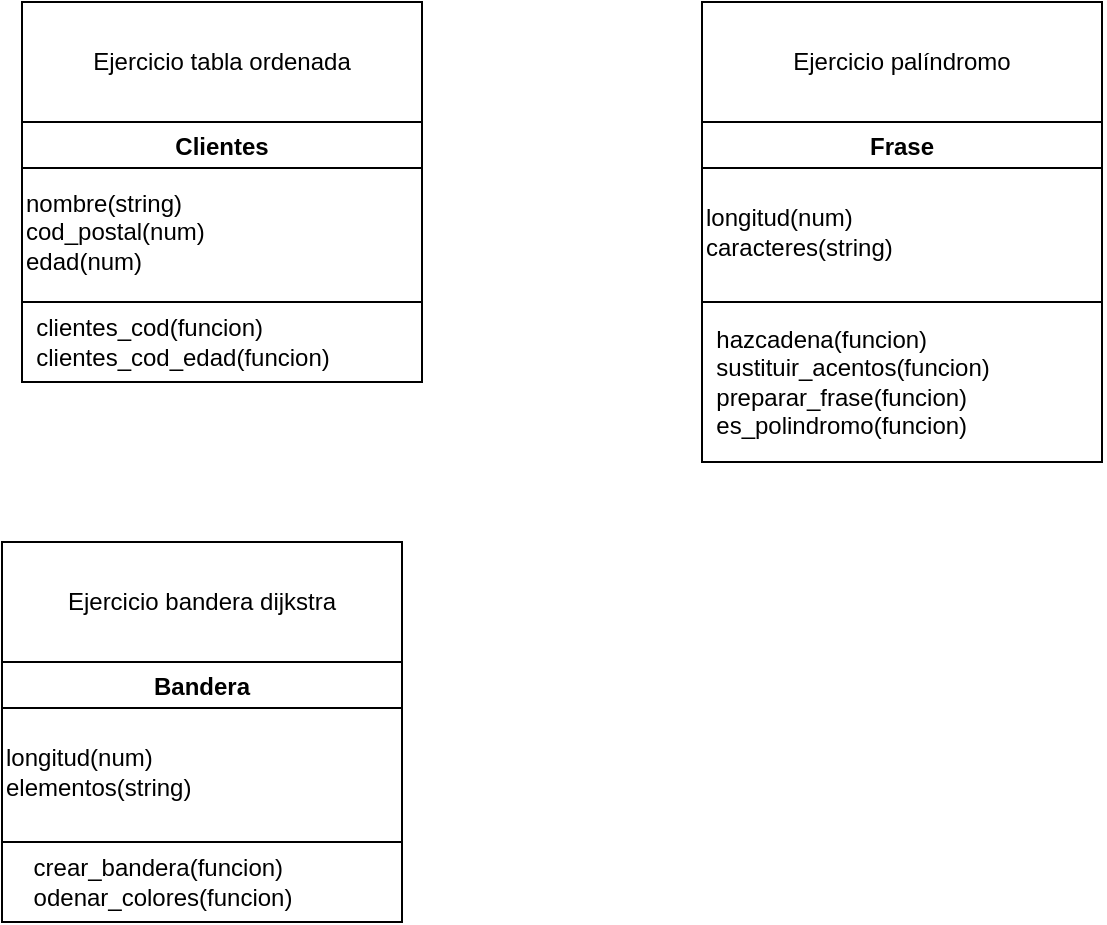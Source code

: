 <mxfile version="16.6.1" type="github">
  <diagram id="C5RBs43oDa-KdzZeNtuy" name="Page-1">
    <mxGraphModel dx="1422" dy="762" grid="1" gridSize="10" guides="1" tooltips="1" connect="1" arrows="1" fold="1" page="1" pageScale="1" pageWidth="827" pageHeight="1169" math="0" shadow="0">
      <root>
        <mxCell id="WIyWlLk6GJQsqaUBKTNV-0" />
        <mxCell id="WIyWlLk6GJQsqaUBKTNV-1" parent="WIyWlLk6GJQsqaUBKTNV-0" />
        <mxCell id="Rt2nQSi5um51-MlJH9z8-1" value="Clientes" style="swimlane;" vertex="1" parent="WIyWlLk6GJQsqaUBKTNV-1">
          <mxGeometry x="90" y="80" width="200" height="130" as="geometry" />
        </mxCell>
        <mxCell id="Rt2nQSi5um51-MlJH9z8-4" value="nombre(string)&lt;br&gt;cod_postal(num)&lt;br&gt;edad(num)" style="text;html=1;align=left;verticalAlign=middle;resizable=0;points=[];autosize=1;strokeColor=none;fillColor=none;" vertex="1" parent="Rt2nQSi5um51-MlJH9z8-1">
          <mxGeometry y="30" width="100" height="50" as="geometry" />
        </mxCell>
        <mxCell id="Rt2nQSi5um51-MlJH9z8-7" value="" style="endArrow=none;html=1;rounded=0;" edge="1" parent="Rt2nQSi5um51-MlJH9z8-1">
          <mxGeometry width="50" height="50" relative="1" as="geometry">
            <mxPoint y="90" as="sourcePoint" />
            <mxPoint x="200" y="90" as="targetPoint" />
            <Array as="points">
              <mxPoint x="100" y="90" />
            </Array>
          </mxGeometry>
        </mxCell>
        <mxCell id="Rt2nQSi5um51-MlJH9z8-8" value="&lt;div style=&quot;text-align: left&quot;&gt;&lt;span&gt;clientes_cod(funcion)&lt;/span&gt;&lt;/div&gt;&lt;div style=&quot;text-align: left&quot;&gt;&lt;span&gt;clientes_cod_edad(funcion)&lt;/span&gt;&lt;/div&gt;" style="text;html=1;align=center;verticalAlign=middle;resizable=0;points=[];autosize=1;strokeColor=none;fillColor=none;" vertex="1" parent="Rt2nQSi5um51-MlJH9z8-1">
          <mxGeometry y="95" width="160" height="30" as="geometry" />
        </mxCell>
        <mxCell id="Rt2nQSi5um51-MlJH9z8-2" value="Ejercicio tabla ordenada" style="rounded=0;whiteSpace=wrap;html=1;" vertex="1" parent="WIyWlLk6GJQsqaUBKTNV-1">
          <mxGeometry x="90" y="20" width="200" height="60" as="geometry" />
        </mxCell>
        <mxCell id="Rt2nQSi5um51-MlJH9z8-9" value="Frase" style="swimlane;" vertex="1" parent="WIyWlLk6GJQsqaUBKTNV-1">
          <mxGeometry x="430" y="80" width="200" height="170" as="geometry" />
        </mxCell>
        <mxCell id="Rt2nQSi5um51-MlJH9z8-10" value="longitud(num)&lt;br&gt;caracteres(string)" style="text;html=1;align=left;verticalAlign=middle;resizable=0;points=[];autosize=1;strokeColor=none;fillColor=none;" vertex="1" parent="Rt2nQSi5um51-MlJH9z8-9">
          <mxGeometry y="40" width="110" height="30" as="geometry" />
        </mxCell>
        <mxCell id="Rt2nQSi5um51-MlJH9z8-11" value="" style="endArrow=none;html=1;rounded=0;" edge="1" parent="Rt2nQSi5um51-MlJH9z8-9">
          <mxGeometry width="50" height="50" relative="1" as="geometry">
            <mxPoint y="90" as="sourcePoint" />
            <mxPoint x="200" y="90" as="targetPoint" />
            <Array as="points">
              <mxPoint x="100" y="90" />
            </Array>
          </mxGeometry>
        </mxCell>
        <mxCell id="Rt2nQSi5um51-MlJH9z8-12" value="&lt;div style=&quot;text-align: left&quot;&gt;hazcadena(funcion)&lt;/div&gt;&lt;div style=&quot;text-align: left&quot;&gt;sustituir_acentos(funcion)&lt;/div&gt;&lt;div style=&quot;text-align: left&quot;&gt;preparar_frase(funcion)&lt;/div&gt;&lt;div style=&quot;text-align: left&quot;&gt;es_polindromo(funcion)&lt;/div&gt;" style="text;html=1;align=center;verticalAlign=middle;resizable=0;points=[];autosize=1;strokeColor=none;fillColor=none;" vertex="1" parent="Rt2nQSi5um51-MlJH9z8-9">
          <mxGeometry y="100" width="150" height="60" as="geometry" />
        </mxCell>
        <mxCell id="Rt2nQSi5um51-MlJH9z8-13" value="Ejercicio palíndromo" style="rounded=0;whiteSpace=wrap;html=1;" vertex="1" parent="WIyWlLk6GJQsqaUBKTNV-1">
          <mxGeometry x="430" y="20" width="200" height="60" as="geometry" />
        </mxCell>
        <mxCell id="Rt2nQSi5um51-MlJH9z8-14" value="Bandera" style="swimlane;" vertex="1" parent="WIyWlLk6GJQsqaUBKTNV-1">
          <mxGeometry x="80" y="350" width="200" height="130" as="geometry" />
        </mxCell>
        <mxCell id="Rt2nQSi5um51-MlJH9z8-15" value="longitud(num)&lt;br&gt;elementos(string)" style="text;html=1;align=left;verticalAlign=middle;resizable=0;points=[];autosize=1;strokeColor=none;fillColor=none;" vertex="1" parent="Rt2nQSi5um51-MlJH9z8-14">
          <mxGeometry y="40" width="110" height="30" as="geometry" />
        </mxCell>
        <mxCell id="Rt2nQSi5um51-MlJH9z8-16" value="" style="endArrow=none;html=1;rounded=0;" edge="1" parent="Rt2nQSi5um51-MlJH9z8-14">
          <mxGeometry width="50" height="50" relative="1" as="geometry">
            <mxPoint y="90" as="sourcePoint" />
            <mxPoint x="200" y="90" as="targetPoint" />
            <Array as="points">
              <mxPoint x="100" y="90" />
            </Array>
          </mxGeometry>
        </mxCell>
        <mxCell id="Rt2nQSi5um51-MlJH9z8-17" value="&lt;div style=&quot;text-align: left&quot;&gt;crear_bandera(funcion)&lt;/div&gt;&lt;div style=&quot;text-align: left&quot;&gt;odenar_colores(funcion)&lt;/div&gt;" style="text;html=1;align=center;verticalAlign=middle;resizable=0;points=[];autosize=1;strokeColor=none;fillColor=none;" vertex="1" parent="Rt2nQSi5um51-MlJH9z8-14">
          <mxGeometry x="10" y="95" width="140" height="30" as="geometry" />
        </mxCell>
        <mxCell id="Rt2nQSi5um51-MlJH9z8-18" value="Ejercicio bandera dijkstra" style="rounded=0;whiteSpace=wrap;html=1;" vertex="1" parent="WIyWlLk6GJQsqaUBKTNV-1">
          <mxGeometry x="80" y="290" width="200" height="60" as="geometry" />
        </mxCell>
      </root>
    </mxGraphModel>
  </diagram>
</mxfile>
